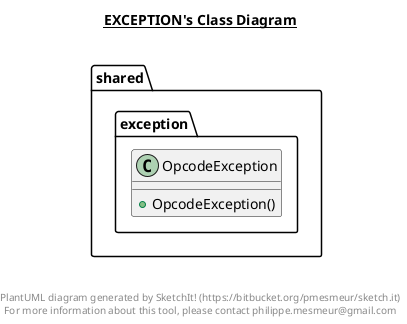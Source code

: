 @startuml

title __EXCEPTION's Class Diagram__\n

  namespace shared.exception {
    class shared.exception.OpcodeException {
        + OpcodeException()
    }
  }
  



right footer


PlantUML diagram generated by SketchIt! (https://bitbucket.org/pmesmeur/sketch.it)
For more information about this tool, please contact philippe.mesmeur@gmail.com
endfooter

@enduml
